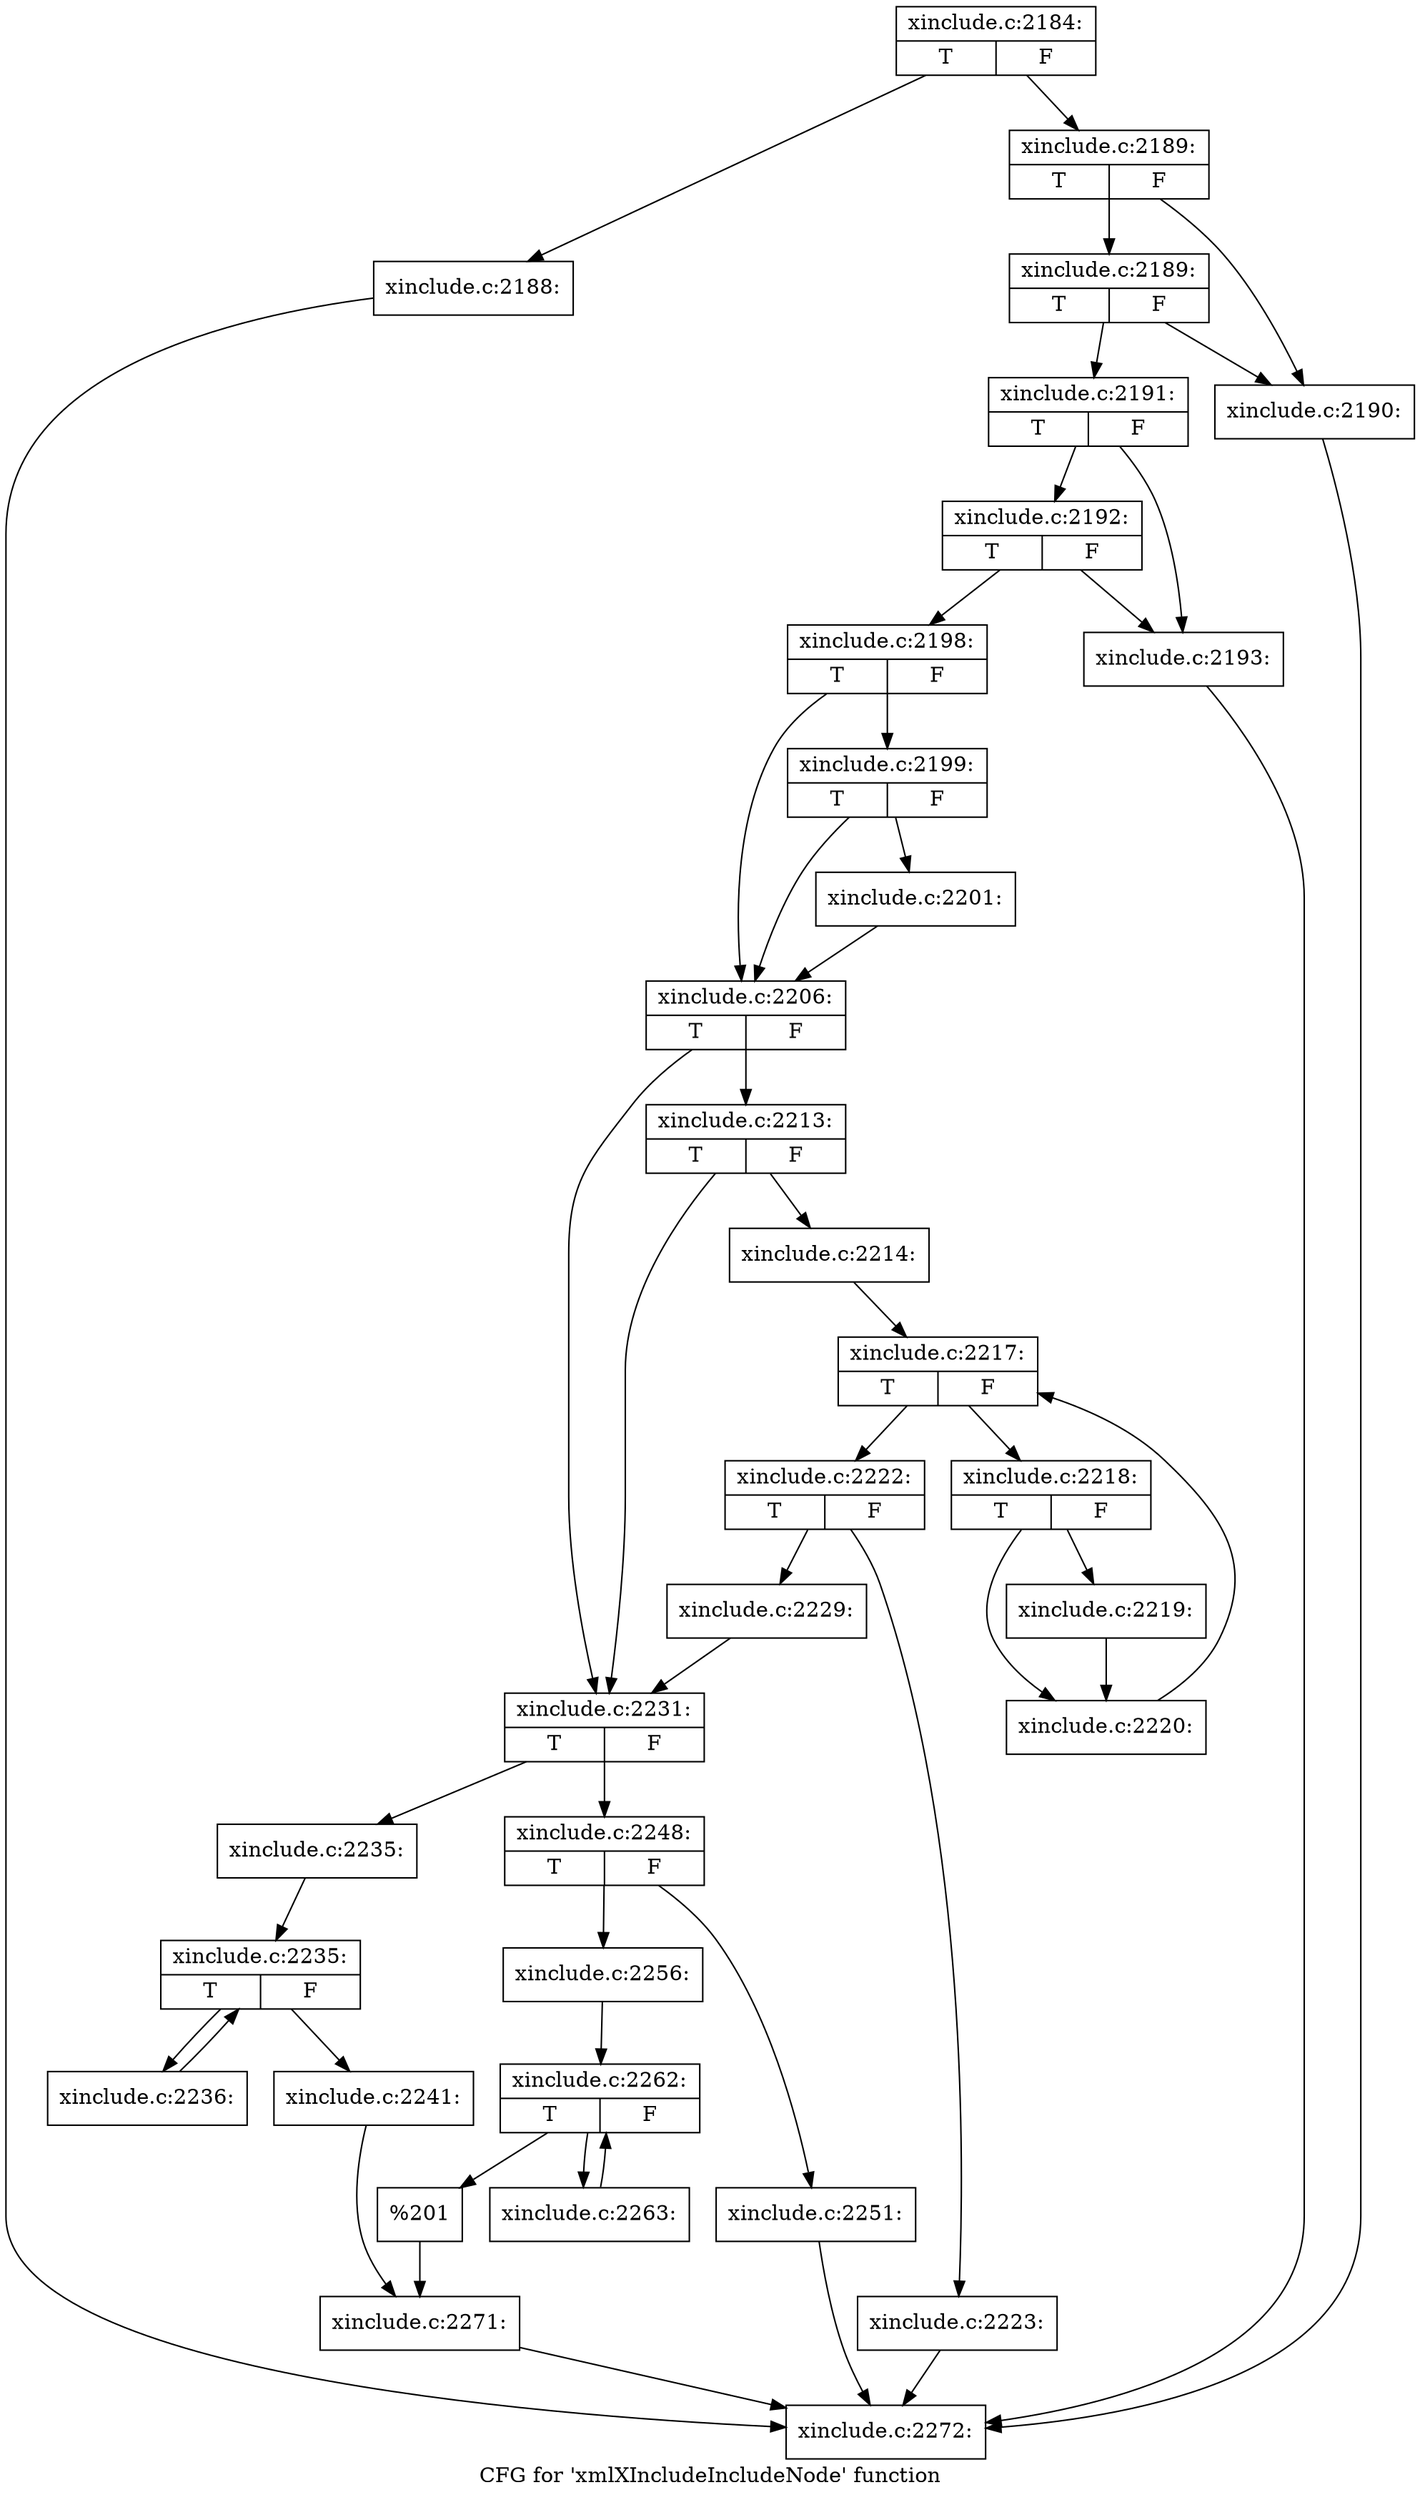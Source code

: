digraph "CFG for 'xmlXIncludeIncludeNode' function" {
	label="CFG for 'xmlXIncludeIncludeNode' function";

	Node0x55e16d0 [shape=record,label="{xinclude.c:2184:|{<s0>T|<s1>F}}"];
	Node0x55e16d0 -> Node0x55e3c70;
	Node0x55e16d0 -> Node0x55e3cc0;
	Node0x55e3c70 [shape=record,label="{xinclude.c:2188:}"];
	Node0x55e3c70 -> Node0x54f85f0;
	Node0x55e3cc0 [shape=record,label="{xinclude.c:2189:|{<s0>T|<s1>F}}"];
	Node0x55e3cc0 -> Node0x55e4180;
	Node0x55e3cc0 -> Node0x55e4220;
	Node0x55e4220 [shape=record,label="{xinclude.c:2189:|{<s0>T|<s1>F}}"];
	Node0x55e4220 -> Node0x55e4180;
	Node0x55e4220 -> Node0x55e41d0;
	Node0x55e4180 [shape=record,label="{xinclude.c:2190:}"];
	Node0x55e4180 -> Node0x54f85f0;
	Node0x55e41d0 [shape=record,label="{xinclude.c:2191:|{<s0>T|<s1>F}}"];
	Node0x55e41d0 -> Node0x55e5080;
	Node0x55e41d0 -> Node0x55e5120;
	Node0x55e5120 [shape=record,label="{xinclude.c:2192:|{<s0>T|<s1>F}}"];
	Node0x55e5120 -> Node0x55e5080;
	Node0x55e5120 -> Node0x55e50d0;
	Node0x55e5080 [shape=record,label="{xinclude.c:2193:}"];
	Node0x55e5080 -> Node0x54f85f0;
	Node0x55e50d0 [shape=record,label="{xinclude.c:2198:|{<s0>T|<s1>F}}"];
	Node0x55e50d0 -> Node0x5523d30;
	Node0x55e50d0 -> Node0x5523ce0;
	Node0x5523d30 [shape=record,label="{xinclude.c:2199:|{<s0>T|<s1>F}}"];
	Node0x5523d30 -> Node0x5523c90;
	Node0x5523d30 -> Node0x5523ce0;
	Node0x5523c90 [shape=record,label="{xinclude.c:2201:}"];
	Node0x5523c90 -> Node0x5523ce0;
	Node0x5523ce0 [shape=record,label="{xinclude.c:2206:|{<s0>T|<s1>F}}"];
	Node0x5523ce0 -> Node0x55271e0;
	Node0x5523ce0 -> Node0x5527190;
	Node0x55271e0 [shape=record,label="{xinclude.c:2213:|{<s0>T|<s1>F}}"];
	Node0x55271e0 -> Node0x5527140;
	Node0x55271e0 -> Node0x5527190;
	Node0x5527140 [shape=record,label="{xinclude.c:2214:}"];
	Node0x5527140 -> Node0x5527f80;
	Node0x5527f80 [shape=record,label="{xinclude.c:2217:|{<s0>T|<s1>F}}"];
	Node0x5527f80 -> Node0x5528370;
	Node0x5527f80 -> Node0x55281a0;
	Node0x5528370 [shape=record,label="{xinclude.c:2218:|{<s0>T|<s1>F}}"];
	Node0x5528370 -> Node0x5528530;
	Node0x5528370 -> Node0x5528580;
	Node0x5528530 [shape=record,label="{xinclude.c:2219:}"];
	Node0x5528530 -> Node0x5528580;
	Node0x5528580 [shape=record,label="{xinclude.c:2220:}"];
	Node0x5528580 -> Node0x5527f80;
	Node0x55281a0 [shape=record,label="{xinclude.c:2222:|{<s0>T|<s1>F}}"];
	Node0x55281a0 -> Node0x5528e40;
	Node0x55281a0 -> Node0x5528e90;
	Node0x5528e40 [shape=record,label="{xinclude.c:2223:}"];
	Node0x5528e40 -> Node0x54f85f0;
	Node0x5528e90 [shape=record,label="{xinclude.c:2229:}"];
	Node0x5528e90 -> Node0x5527190;
	Node0x5527190 [shape=record,label="{xinclude.c:2231:|{<s0>T|<s1>F}}"];
	Node0x5527190 -> Node0x5529e20;
	Node0x5527190 -> Node0x5529ec0;
	Node0x5529e20 [shape=record,label="{xinclude.c:2235:}"];
	Node0x5529e20 -> Node0x552a3a0;
	Node0x552a3a0 [shape=record,label="{xinclude.c:2235:|{<s0>T|<s1>F}}"];
	Node0x552a3a0 -> Node0x552a790;
	Node0x552a3a0 -> Node0x552a5c0;
	Node0x552a790 [shape=record,label="{xinclude.c:2236:}"];
	Node0x552a790 -> Node0x552a3a0;
	Node0x552a5c0 [shape=record,label="{xinclude.c:2241:}"];
	Node0x552a5c0 -> Node0x5529e70;
	Node0x5529ec0 [shape=record,label="{xinclude.c:2248:|{<s0>T|<s1>F}}"];
	Node0x5529ec0 -> Node0x54a0ce0;
	Node0x5529ec0 -> Node0x552af40;
	Node0x54a0ce0 [shape=record,label="{xinclude.c:2251:}"];
	Node0x54a0ce0 -> Node0x54f85f0;
	Node0x552af40 [shape=record,label="{xinclude.c:2256:}"];
	Node0x552af40 -> Node0x552b260;
	Node0x552b260 [shape=record,label="{xinclude.c:2262:|{<s0>T|<s1>F}}"];
	Node0x552b260 -> Node0x54d3100;
	Node0x552b260 -> Node0x552aff0;
	Node0x54d3100 [shape=record,label="{xinclude.c:2263:}"];
	Node0x54d3100 -> Node0x552b260;
	Node0x552aff0 [shape=record,label="{%201}"];
	Node0x552aff0 -> Node0x5529e70;
	Node0x5529e70 [shape=record,label="{xinclude.c:2271:}"];
	Node0x5529e70 -> Node0x54f85f0;
	Node0x54f85f0 [shape=record,label="{xinclude.c:2272:}"];
}
